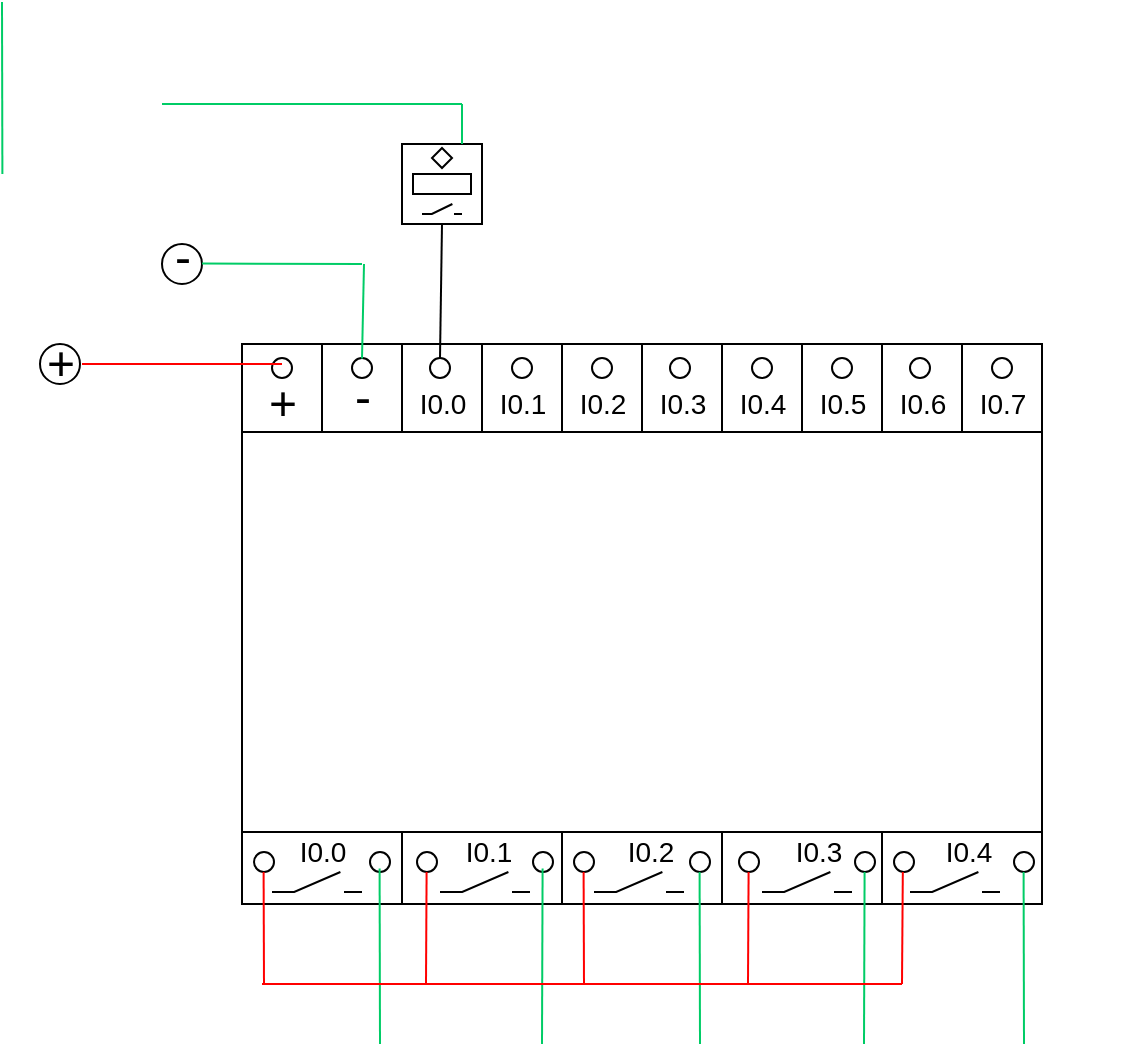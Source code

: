 <mxfile version="15.2.9" type="github">
  <diagram name="Page-1" id="16e2658f-23c8-b752-8be9-c03fbebb8bbe">
    <mxGraphModel dx="333" dy="363" grid="1" gridSize="10" guides="1" tooltips="1" connect="1" arrows="1" fold="1" page="1" pageScale="1" pageWidth="1100" pageHeight="850" background="none" math="1" shadow="0">
      <root>
        <mxCell id="0" />
        <mxCell id="1" parent="0" />
        <mxCell id="1OpYOnDRb_VouS4LxPsY-4" value="" style="verticalLabelPosition=bottom;verticalAlign=top;html=1;shape=mxgraph.basic.rect;fillColor2=none;strokeWidth=1;size=20;indent=5;" parent="1" vertex="1">
          <mxGeometry x="240" y="240" width="400" height="280" as="geometry" />
        </mxCell>
        <mxCell id="1OpYOnDRb_VouS4LxPsY-9" value="" style="shape=partialRectangle;whiteSpace=wrap;html=1;right=0;top=0;bottom=0;fillColor=none;routingCenterX=-0.5;" parent="1" vertex="1">
          <mxGeometry x="320" y="460" width="120" height="60" as="geometry" />
        </mxCell>
        <mxCell id="1OpYOnDRb_VouS4LxPsY-10" value="" style="shape=partialRectangle;whiteSpace=wrap;html=1;right=0;top=0;bottom=0;fillColor=none;routingCenterX=-0.5;" parent="1" vertex="1">
          <mxGeometry x="400" y="460" width="120" height="60" as="geometry" />
        </mxCell>
        <mxCell id="1OpYOnDRb_VouS4LxPsY-11" value="" style="shape=partialRectangle;whiteSpace=wrap;html=1;right=0;top=0;bottom=0;fillColor=none;routingCenterX=-0.5;" parent="1" vertex="1">
          <mxGeometry x="480" y="460" width="120" height="60" as="geometry" />
        </mxCell>
        <mxCell id="1OpYOnDRb_VouS4LxPsY-12" value="" style="shape=partialRectangle;whiteSpace=wrap;html=1;right=0;top=0;bottom=0;fillColor=none;routingCenterX=-0.5;" parent="1" vertex="1">
          <mxGeometry x="560" y="460" width="120" height="60" as="geometry" />
        </mxCell>
        <mxCell id="1OpYOnDRb_VouS4LxPsY-14" value="" style="shape=partialRectangle;whiteSpace=wrap;html=1;top=0;bottom=0;fillColor=none;" parent="1" vertex="1">
          <mxGeometry x="280" y="240" width="120" height="60" as="geometry" />
        </mxCell>
        <mxCell id="1OpYOnDRb_VouS4LxPsY-15" value="" style="shape=partialRectangle;whiteSpace=wrap;html=1;top=0;bottom=0;fillColor=none;" parent="1" vertex="1">
          <mxGeometry x="320" y="240" width="120" height="60" as="geometry" />
        </mxCell>
        <mxCell id="1OpYOnDRb_VouS4LxPsY-16" value="" style="shape=partialRectangle;whiteSpace=wrap;html=1;top=0;bottom=0;fillColor=none;" parent="1" vertex="1">
          <mxGeometry x="360" y="240" width="120" height="60" as="geometry" />
        </mxCell>
        <mxCell id="1OpYOnDRb_VouS4LxPsY-17" value="" style="shape=partialRectangle;whiteSpace=wrap;html=1;top=0;bottom=0;fillColor=none;" parent="1" vertex="1">
          <mxGeometry x="480" y="240" width="40" height="60" as="geometry" />
        </mxCell>
        <mxCell id="1OpYOnDRb_VouS4LxPsY-18" value="" style="shape=partialRectangle;whiteSpace=wrap;html=1;top=0;bottom=0;fillColor=none;" parent="1" vertex="1">
          <mxGeometry x="520" y="240" width="120" height="60" as="geometry" />
        </mxCell>
        <mxCell id="1OpYOnDRb_VouS4LxPsY-19" value="" style="shape=partialRectangle;whiteSpace=wrap;html=1;top=0;bottom=0;fillColor=none;" parent="1" vertex="1">
          <mxGeometry x="560" y="240" width="40" height="60" as="geometry" />
        </mxCell>
        <mxCell id="1OpYOnDRb_VouS4LxPsY-3" value="" style="verticalLabelPosition=bottom;verticalAlign=top;html=1;shape=mxgraph.basic.rect;fillColor2=none;strokeWidth=1;size=20;indent=5;" parent="1" vertex="1">
          <mxGeometry x="240" y="284" width="400" height="200" as="geometry" />
        </mxCell>
        <mxCell id="5ShauNuT3ry20VdbrwSz-2" value="&lt;font style=&quot;font-size: 24px&quot;&gt;+&lt;/font&gt;" style="text;html=1;align=center;verticalAlign=middle;resizable=0;points=[];autosize=1;strokeColor=none;fillColor=none;" vertex="1" parent="1">
          <mxGeometry x="245" y="260" width="30" height="20" as="geometry" />
        </mxCell>
        <mxCell id="5ShauNuT3ry20VdbrwSz-3" value="" style="ellipse;whiteSpace=wrap;html=1;aspect=fixed;" vertex="1" parent="1">
          <mxGeometry x="255" y="247" width="10" height="10" as="geometry" />
        </mxCell>
        <mxCell id="5ShauNuT3ry20VdbrwSz-4" value="&lt;span style=&quot;font-size: 24px&quot;&gt;-&lt;/span&gt;" style="text;html=1;align=center;verticalAlign=middle;resizable=0;points=[];autosize=1;strokeColor=none;fillColor=none;" vertex="1" parent="1">
          <mxGeometry x="290" y="257" width="20" height="20" as="geometry" />
        </mxCell>
        <mxCell id="5ShauNuT3ry20VdbrwSz-5" value="" style="ellipse;whiteSpace=wrap;html=1;aspect=fixed;" vertex="1" parent="1">
          <mxGeometry x="295" y="247" width="10" height="10" as="geometry" />
        </mxCell>
        <mxCell id="5ShauNuT3ry20VdbrwSz-6" value="&lt;font style=&quot;font-size: 14px&quot;&gt;I0.0&lt;/font&gt;" style="text;html=1;align=center;verticalAlign=middle;resizable=0;points=[];autosize=1;strokeColor=none;fillColor=none;" vertex="1" parent="1">
          <mxGeometry x="320" y="260" width="40" height="20" as="geometry" />
        </mxCell>
        <mxCell id="5ShauNuT3ry20VdbrwSz-7" value="" style="ellipse;whiteSpace=wrap;html=1;aspect=fixed;" vertex="1" parent="1">
          <mxGeometry x="334" y="247" width="10" height="10" as="geometry" />
        </mxCell>
        <mxCell id="5ShauNuT3ry20VdbrwSz-15" value="&lt;span style=&quot;font-size: 14px&quot;&gt;I0.1&lt;/span&gt;" style="text;html=1;align=center;verticalAlign=middle;resizable=0;points=[];autosize=1;strokeColor=none;fillColor=none;" vertex="1" parent="1">
          <mxGeometry x="360" y="260" width="40" height="20" as="geometry" />
        </mxCell>
        <mxCell id="5ShauNuT3ry20VdbrwSz-16" value="" style="ellipse;whiteSpace=wrap;html=1;aspect=fixed;" vertex="1" parent="1">
          <mxGeometry x="375" y="247" width="10" height="10" as="geometry" />
        </mxCell>
        <mxCell id="5ShauNuT3ry20VdbrwSz-17" value="&lt;font style=&quot;font-size: 14px&quot;&gt;I0.2&lt;/font&gt;" style="text;html=1;align=center;verticalAlign=middle;resizable=0;points=[];autosize=1;strokeColor=none;fillColor=none;" vertex="1" parent="1">
          <mxGeometry x="400" y="260" width="40" height="20" as="geometry" />
        </mxCell>
        <mxCell id="5ShauNuT3ry20VdbrwSz-18" value="" style="ellipse;whiteSpace=wrap;html=1;aspect=fixed;" vertex="1" parent="1">
          <mxGeometry x="415" y="247" width="10" height="10" as="geometry" />
        </mxCell>
        <mxCell id="5ShauNuT3ry20VdbrwSz-19" value="&lt;font style=&quot;font-size: 14px&quot;&gt;I0.3&lt;/font&gt;" style="text;html=1;align=center;verticalAlign=middle;resizable=0;points=[];autosize=1;strokeColor=none;fillColor=none;" vertex="1" parent="1">
          <mxGeometry x="440" y="260" width="40" height="20" as="geometry" />
        </mxCell>
        <mxCell id="5ShauNuT3ry20VdbrwSz-20" value="" style="ellipse;whiteSpace=wrap;html=1;aspect=fixed;" vertex="1" parent="1">
          <mxGeometry x="454" y="247" width="10" height="10" as="geometry" />
        </mxCell>
        <mxCell id="5ShauNuT3ry20VdbrwSz-21" value="&lt;font style=&quot;font-size: 14px&quot;&gt;I0.4&lt;/font&gt;" style="text;html=1;align=center;verticalAlign=middle;resizable=0;points=[];autosize=1;strokeColor=none;fillColor=none;" vertex="1" parent="1">
          <mxGeometry x="480" y="260" width="40" height="20" as="geometry" />
        </mxCell>
        <mxCell id="5ShauNuT3ry20VdbrwSz-22" value="" style="ellipse;whiteSpace=wrap;html=1;aspect=fixed;" vertex="1" parent="1">
          <mxGeometry x="495" y="247" width="10" height="10" as="geometry" />
        </mxCell>
        <mxCell id="5ShauNuT3ry20VdbrwSz-23" value="&lt;font style=&quot;font-size: 14px&quot;&gt;I0.5&lt;/font&gt;" style="text;html=1;align=center;verticalAlign=middle;resizable=0;points=[];autosize=1;strokeColor=none;fillColor=none;" vertex="1" parent="1">
          <mxGeometry x="520" y="260" width="40" height="20" as="geometry" />
        </mxCell>
        <mxCell id="5ShauNuT3ry20VdbrwSz-24" value="" style="ellipse;whiteSpace=wrap;html=1;aspect=fixed;" vertex="1" parent="1">
          <mxGeometry x="535" y="247" width="10" height="10" as="geometry" />
        </mxCell>
        <mxCell id="5ShauNuT3ry20VdbrwSz-25" value="&lt;font style=&quot;font-size: 14px&quot;&gt;I0.6&lt;/font&gt;" style="text;html=1;align=center;verticalAlign=middle;resizable=0;points=[];autosize=1;strokeColor=none;fillColor=none;" vertex="1" parent="1">
          <mxGeometry x="560" y="260" width="40" height="20" as="geometry" />
        </mxCell>
        <mxCell id="5ShauNuT3ry20VdbrwSz-26" value="" style="ellipse;whiteSpace=wrap;html=1;aspect=fixed;" vertex="1" parent="1">
          <mxGeometry x="574" y="247" width="10" height="10" as="geometry" />
        </mxCell>
        <mxCell id="5ShauNuT3ry20VdbrwSz-27" value="&lt;font style=&quot;font-size: 14px&quot;&gt;I0.7&lt;/font&gt;" style="text;html=1;align=center;verticalAlign=middle;resizable=0;points=[];autosize=1;strokeColor=none;fillColor=none;" vertex="1" parent="1">
          <mxGeometry x="600" y="260" width="40" height="20" as="geometry" />
        </mxCell>
        <mxCell id="5ShauNuT3ry20VdbrwSz-28" value="" style="ellipse;whiteSpace=wrap;html=1;aspect=fixed;" vertex="1" parent="1">
          <mxGeometry x="615" y="247" width="10" height="10" as="geometry" />
        </mxCell>
        <mxCell id="5ShauNuT3ry20VdbrwSz-33" value="" style="pointerEvents=1;verticalLabelPosition=bottom;shadow=0;dashed=0;align=center;html=1;verticalAlign=top;shape=mxgraph.electrical.electro-mechanical.make_contact;" vertex="1" parent="1">
          <mxGeometry x="255" y="504" width="45" height="10" as="geometry" />
        </mxCell>
        <mxCell id="5ShauNuT3ry20VdbrwSz-34" value="" style="pointerEvents=1;verticalLabelPosition=bottom;shadow=0;dashed=0;align=center;html=1;verticalAlign=top;shape=mxgraph.electrical.electro-mechanical.make_contact;" vertex="1" parent="1">
          <mxGeometry x="339" y="504" width="45" height="10" as="geometry" />
        </mxCell>
        <mxCell id="5ShauNuT3ry20VdbrwSz-35" value="" style="pointerEvents=1;verticalLabelPosition=bottom;shadow=0;dashed=0;align=center;html=1;verticalAlign=top;shape=mxgraph.electrical.electro-mechanical.make_contact;" vertex="1" parent="1">
          <mxGeometry x="416" y="504" width="45" height="10" as="geometry" />
        </mxCell>
        <mxCell id="5ShauNuT3ry20VdbrwSz-36" value="" style="pointerEvents=1;verticalLabelPosition=bottom;shadow=0;dashed=0;align=center;html=1;verticalAlign=top;shape=mxgraph.electrical.electro-mechanical.make_contact;" vertex="1" parent="1">
          <mxGeometry x="500" y="504" width="45" height="10" as="geometry" />
        </mxCell>
        <mxCell id="5ShauNuT3ry20VdbrwSz-37" value="" style="pointerEvents=1;verticalLabelPosition=bottom;shadow=0;dashed=0;align=center;html=1;verticalAlign=top;shape=mxgraph.electrical.electro-mechanical.make_contact;" vertex="1" parent="1">
          <mxGeometry x="574" y="504" width="45" height="10" as="geometry" />
        </mxCell>
        <mxCell id="5ShauNuT3ry20VdbrwSz-39" value="&lt;font style=&quot;font-size: 14px&quot;&gt;I0.0&lt;/font&gt;" style="text;html=1;align=center;verticalAlign=middle;resizable=0;points=[];autosize=1;strokeColor=none;fillColor=none;" vertex="1" parent="1">
          <mxGeometry x="260" y="484" width="40" height="20" as="geometry" />
        </mxCell>
        <mxCell id="5ShauNuT3ry20VdbrwSz-40" value="&lt;span style=&quot;font-size: 14px&quot;&gt;I0.1&lt;/span&gt;" style="text;html=1;align=center;verticalAlign=middle;resizable=0;points=[];autosize=1;strokeColor=none;fillColor=none;" vertex="1" parent="1">
          <mxGeometry x="343" y="484" width="40" height="20" as="geometry" />
        </mxCell>
        <mxCell id="5ShauNuT3ry20VdbrwSz-41" value="&lt;font style=&quot;font-size: 14px&quot;&gt;I0.2&lt;/font&gt;" style="text;html=1;align=center;verticalAlign=middle;resizable=0;points=[];autosize=1;strokeColor=none;fillColor=none;" vertex="1" parent="1">
          <mxGeometry x="424" y="484" width="40" height="20" as="geometry" />
        </mxCell>
        <mxCell id="5ShauNuT3ry20VdbrwSz-42" value="&lt;font style=&quot;font-size: 14px&quot;&gt;I0.3&lt;/font&gt;" style="text;html=1;align=center;verticalAlign=middle;resizable=0;points=[];autosize=1;strokeColor=none;fillColor=none;" vertex="1" parent="1">
          <mxGeometry x="508" y="484" width="40" height="20" as="geometry" />
        </mxCell>
        <mxCell id="5ShauNuT3ry20VdbrwSz-43" value="&lt;font style=&quot;font-size: 14px&quot;&gt;I0.4&lt;/font&gt;" style="text;html=1;align=center;verticalAlign=middle;resizable=0;points=[];autosize=1;strokeColor=none;fillColor=none;" vertex="1" parent="1">
          <mxGeometry x="583" y="484" width="40" height="20" as="geometry" />
        </mxCell>
        <mxCell id="5ShauNuT3ry20VdbrwSz-60" value="" style="ellipse;whiteSpace=wrap;html=1;aspect=fixed;" vertex="1" parent="1">
          <mxGeometry x="246" y="494" width="10" height="10" as="geometry" />
        </mxCell>
        <mxCell id="5ShauNuT3ry20VdbrwSz-61" value="" style="ellipse;whiteSpace=wrap;html=1;aspect=fixed;" vertex="1" parent="1">
          <mxGeometry x="304" y="494" width="10" height="10" as="geometry" />
        </mxCell>
        <mxCell id="5ShauNuT3ry20VdbrwSz-64" value="" style="ellipse;whiteSpace=wrap;html=1;aspect=fixed;" vertex="1" parent="1">
          <mxGeometry x="327.5" y="494" width="10" height="10" as="geometry" />
        </mxCell>
        <mxCell id="5ShauNuT3ry20VdbrwSz-65" value="" style="ellipse;whiteSpace=wrap;html=1;aspect=fixed;" vertex="1" parent="1">
          <mxGeometry x="385.5" y="494" width="10" height="10" as="geometry" />
        </mxCell>
        <mxCell id="5ShauNuT3ry20VdbrwSz-66" value="" style="ellipse;whiteSpace=wrap;html=1;aspect=fixed;" vertex="1" parent="1">
          <mxGeometry x="406" y="494" width="10" height="10" as="geometry" />
        </mxCell>
        <mxCell id="5ShauNuT3ry20VdbrwSz-67" value="" style="ellipse;whiteSpace=wrap;html=1;aspect=fixed;" vertex="1" parent="1">
          <mxGeometry x="464" y="494" width="10" height="10" as="geometry" />
        </mxCell>
        <mxCell id="5ShauNuT3ry20VdbrwSz-68" value="" style="ellipse;whiteSpace=wrap;html=1;aspect=fixed;" vertex="1" parent="1">
          <mxGeometry x="488.5" y="494" width="10" height="10" as="geometry" />
        </mxCell>
        <mxCell id="5ShauNuT3ry20VdbrwSz-69" value="" style="ellipse;whiteSpace=wrap;html=1;aspect=fixed;" vertex="1" parent="1">
          <mxGeometry x="546.5" y="494" width="10" height="10" as="geometry" />
        </mxCell>
        <mxCell id="5ShauNuT3ry20VdbrwSz-70" value="" style="ellipse;whiteSpace=wrap;html=1;aspect=fixed;" vertex="1" parent="1">
          <mxGeometry x="566" y="494" width="10" height="10" as="geometry" />
        </mxCell>
        <mxCell id="5ShauNuT3ry20VdbrwSz-71" value="" style="ellipse;whiteSpace=wrap;html=1;aspect=fixed;" vertex="1" parent="1">
          <mxGeometry x="626" y="494" width="10" height="10" as="geometry" />
        </mxCell>
        <mxCell id="5ShauNuT3ry20VdbrwSz-77" value="" style="ellipse;whiteSpace=wrap;html=1;aspect=fixed;" vertex="1" parent="1">
          <mxGeometry x="139" y="240" width="20" height="20" as="geometry" />
        </mxCell>
        <mxCell id="5ShauNuT3ry20VdbrwSz-78" value="" style="ellipse;whiteSpace=wrap;html=1;aspect=fixed;" vertex="1" parent="1">
          <mxGeometry x="200" y="190" width="20" height="20" as="geometry" />
        </mxCell>
        <mxCell id="5ShauNuT3ry20VdbrwSz-79" value="&lt;font style=&quot;font-size: 24px&quot;&gt;+&lt;/font&gt;" style="text;html=1;align=center;verticalAlign=middle;resizable=0;points=[];autosize=1;strokeColor=none;fillColor=none;" vertex="1" parent="1">
          <mxGeometry x="134" y="240" width="30" height="20" as="geometry" />
        </mxCell>
        <mxCell id="5ShauNuT3ry20VdbrwSz-80" value="&lt;span style=&quot;font-size: 24px&quot;&gt;-&lt;/span&gt;" style="text;html=1;align=center;verticalAlign=middle;resizable=0;points=[];autosize=1;strokeColor=none;fillColor=none;" vertex="1" parent="1">
          <mxGeometry x="200" y="187" width="20" height="20" as="geometry" />
        </mxCell>
        <mxCell id="5ShauNuT3ry20VdbrwSz-81" value="" style="endArrow=none;html=1;strokeColor=#FF0000;" edge="1" parent="1">
          <mxGeometry width="50" height="50" relative="1" as="geometry">
            <mxPoint x="251" y="560" as="sourcePoint" />
            <mxPoint x="250.8" y="504" as="targetPoint" />
            <Array as="points" />
          </mxGeometry>
        </mxCell>
        <mxCell id="5ShauNuT3ry20VdbrwSz-83" value="" style="endArrow=none;html=1;strokeColor=#FF0000;" edge="1" parent="1">
          <mxGeometry width="50" height="50" relative="1" as="geometry">
            <mxPoint x="332" y="560" as="sourcePoint" />
            <mxPoint x="332.3" y="504" as="targetPoint" />
            <Array as="points" />
          </mxGeometry>
        </mxCell>
        <mxCell id="5ShauNuT3ry20VdbrwSz-85" value="" style="endArrow=none;html=1;strokeColor=#FF0000;" edge="1" parent="1">
          <mxGeometry width="50" height="50" relative="1" as="geometry">
            <mxPoint x="411" y="560" as="sourcePoint" />
            <mxPoint x="410.8" y="504" as="targetPoint" />
            <Array as="points" />
          </mxGeometry>
        </mxCell>
        <mxCell id="5ShauNuT3ry20VdbrwSz-86" value="" style="endArrow=none;html=1;strokeColor=#00CC66;" edge="1" parent="1">
          <mxGeometry width="50" height="50" relative="1" as="geometry">
            <mxPoint x="469" y="590" as="sourcePoint" />
            <mxPoint x="468.8" y="504" as="targetPoint" />
            <Array as="points" />
          </mxGeometry>
        </mxCell>
        <mxCell id="5ShauNuT3ry20VdbrwSz-87" value="" style="endArrow=none;html=1;strokeColor=#FF0000;" edge="1" parent="1">
          <mxGeometry width="50" height="50" relative="1" as="geometry">
            <mxPoint x="493" y="560" as="sourcePoint" />
            <mxPoint x="493.3" y="504" as="targetPoint" />
            <Array as="points" />
          </mxGeometry>
        </mxCell>
        <mxCell id="5ShauNuT3ry20VdbrwSz-88" value="" style="endArrow=none;html=1;strokeColor=#00CC66;" edge="1" parent="1">
          <mxGeometry width="50" height="50" relative="1" as="geometry">
            <mxPoint x="551" y="590" as="sourcePoint" />
            <mxPoint x="551.3" y="504" as="targetPoint" />
            <Array as="points" />
          </mxGeometry>
        </mxCell>
        <mxCell id="5ShauNuT3ry20VdbrwSz-90" value="" style="endArrow=none;html=1;strokeColor=#00CC66;" edge="1" parent="1">
          <mxGeometry width="50" height="50" relative="1" as="geometry">
            <mxPoint x="631" y="590" as="sourcePoint" />
            <mxPoint x="630.8" y="504" as="targetPoint" />
            <Array as="points" />
          </mxGeometry>
        </mxCell>
        <mxCell id="5ShauNuT3ry20VdbrwSz-91" value="" style="endArrow=none;html=1;strokeColor=#FF0000;" edge="1" parent="1">
          <mxGeometry width="50" height="50" relative="1" as="geometry">
            <mxPoint x="260" y="250" as="sourcePoint" />
            <mxPoint x="160" y="250" as="targetPoint" />
            <Array as="points" />
          </mxGeometry>
        </mxCell>
        <mxCell id="5ShauNuT3ry20VdbrwSz-94" value="" style="endArrow=none;html=1;strokeColor=#FF0000;" edge="1" parent="1">
          <mxGeometry width="50" height="50" relative="1" as="geometry">
            <mxPoint x="570" y="560" as="sourcePoint" />
            <mxPoint x="570.41" y="504" as="targetPoint" />
            <Array as="points" />
          </mxGeometry>
        </mxCell>
        <mxCell id="5ShauNuT3ry20VdbrwSz-97" value="" style="endArrow=none;html=1;strokeColor=#00CC66;" edge="1" parent="1">
          <mxGeometry width="50" height="50" relative="1" as="geometry">
            <mxPoint x="300" y="247.2" as="sourcePoint" />
            <mxPoint x="301" y="200" as="targetPoint" />
            <Array as="points" />
          </mxGeometry>
        </mxCell>
        <mxCell id="5ShauNuT3ry20VdbrwSz-98" value="" style="endArrow=none;html=1;strokeColor=#00CC66;" edge="1" parent="1">
          <mxGeometry width="50" height="50" relative="1" as="geometry">
            <mxPoint x="309" y="590" as="sourcePoint" />
            <mxPoint x="308.8" y="502.2" as="targetPoint" />
            <Array as="points" />
          </mxGeometry>
        </mxCell>
        <mxCell id="5ShauNuT3ry20VdbrwSz-99" value="" style="endArrow=none;html=1;strokeColor=#00CC66;" edge="1" parent="1">
          <mxGeometry width="50" height="50" relative="1" as="geometry">
            <mxPoint x="390" y="590" as="sourcePoint" />
            <mxPoint x="390.3" y="502.2" as="targetPoint" />
            <Array as="points" />
          </mxGeometry>
        </mxCell>
        <mxCell id="5ShauNuT3ry20VdbrwSz-101" value="" style="endArrow=none;html=1;strokeColor=#FF0000;" edge="1" parent="1">
          <mxGeometry width="50" height="50" relative="1" as="geometry">
            <mxPoint x="250" y="560" as="sourcePoint" />
            <mxPoint x="570" y="560" as="targetPoint" />
            <Array as="points" />
          </mxGeometry>
        </mxCell>
        <mxCell id="5ShauNuT3ry20VdbrwSz-102" value="" style="whiteSpace=wrap;html=1;aspect=fixed;" vertex="1" parent="1">
          <mxGeometry x="320" y="140" width="40" height="40" as="geometry" />
        </mxCell>
        <mxCell id="5ShauNuT3ry20VdbrwSz-103" value="" style="rounded=0;whiteSpace=wrap;html=1;" vertex="1" parent="1">
          <mxGeometry x="325.5" y="155" width="29" height="10" as="geometry" />
        </mxCell>
        <mxCell id="5ShauNuT3ry20VdbrwSz-104" value="" style="pointerEvents=1;verticalLabelPosition=bottom;shadow=0;dashed=0;align=center;html=1;verticalAlign=top;shape=mxgraph.electrical.electro-mechanical.make_contact;" vertex="1" parent="1">
          <mxGeometry x="330" y="170" width="20" height="5" as="geometry" />
        </mxCell>
        <mxCell id="5ShauNuT3ry20VdbrwSz-105" value="" style="rhombus;whiteSpace=wrap;html=1;" vertex="1" parent="1">
          <mxGeometry x="335" y="142" width="10" height="10" as="geometry" />
        </mxCell>
        <mxCell id="5ShauNuT3ry20VdbrwSz-110" value="" style="endArrow=none;html=1;strokeColor=#000000;entryX=0.5;entryY=1;entryDx=0;entryDy=0;exitX=0.5;exitY=0;exitDx=0;exitDy=0;" edge="1" parent="1" source="5ShauNuT3ry20VdbrwSz-7" target="5ShauNuT3ry20VdbrwSz-102">
          <mxGeometry width="50" height="50" relative="1" as="geometry">
            <mxPoint x="380" y="240" as="sourcePoint" />
            <mxPoint x="430" y="190" as="targetPoint" />
          </mxGeometry>
        </mxCell>
        <mxCell id="5ShauNuT3ry20VdbrwSz-111" value="" style="endArrow=none;html=1;strokeColor=#00CC66;" edge="1" parent="1">
          <mxGeometry width="50" height="50" relative="1" as="geometry">
            <mxPoint x="350" y="140.0" as="sourcePoint" />
            <mxPoint x="350" y="120" as="targetPoint" />
            <Array as="points" />
          </mxGeometry>
        </mxCell>
        <mxCell id="5ShauNuT3ry20VdbrwSz-112" value="" style="endArrow=none;html=1;strokeColor=#00CC66;" edge="1" parent="1">
          <mxGeometry width="50" height="50" relative="1" as="geometry">
            <mxPoint x="350" y="120" as="sourcePoint" />
            <mxPoint x="200" y="120" as="targetPoint" />
            <Array as="points" />
          </mxGeometry>
        </mxCell>
        <mxCell id="5ShauNuT3ry20VdbrwSz-113" value="" style="endArrow=none;html=1;strokeColor=#00CC66;" edge="1" parent="1">
          <mxGeometry width="50" height="50" relative="1" as="geometry">
            <mxPoint x="120.2" y="155" as="sourcePoint" />
            <mxPoint x="120" y="69" as="targetPoint" />
            <Array as="points" />
          </mxGeometry>
        </mxCell>
        <mxCell id="5ShauNuT3ry20VdbrwSz-115" value="" style="endArrow=none;html=1;strokeColor=#00CC66;" edge="1" parent="1">
          <mxGeometry width="50" height="50" relative="1" as="geometry">
            <mxPoint x="300" y="200" as="sourcePoint" />
            <mxPoint x="220" y="199.76" as="targetPoint" />
            <Array as="points" />
          </mxGeometry>
        </mxCell>
      </root>
    </mxGraphModel>
  </diagram>
</mxfile>
